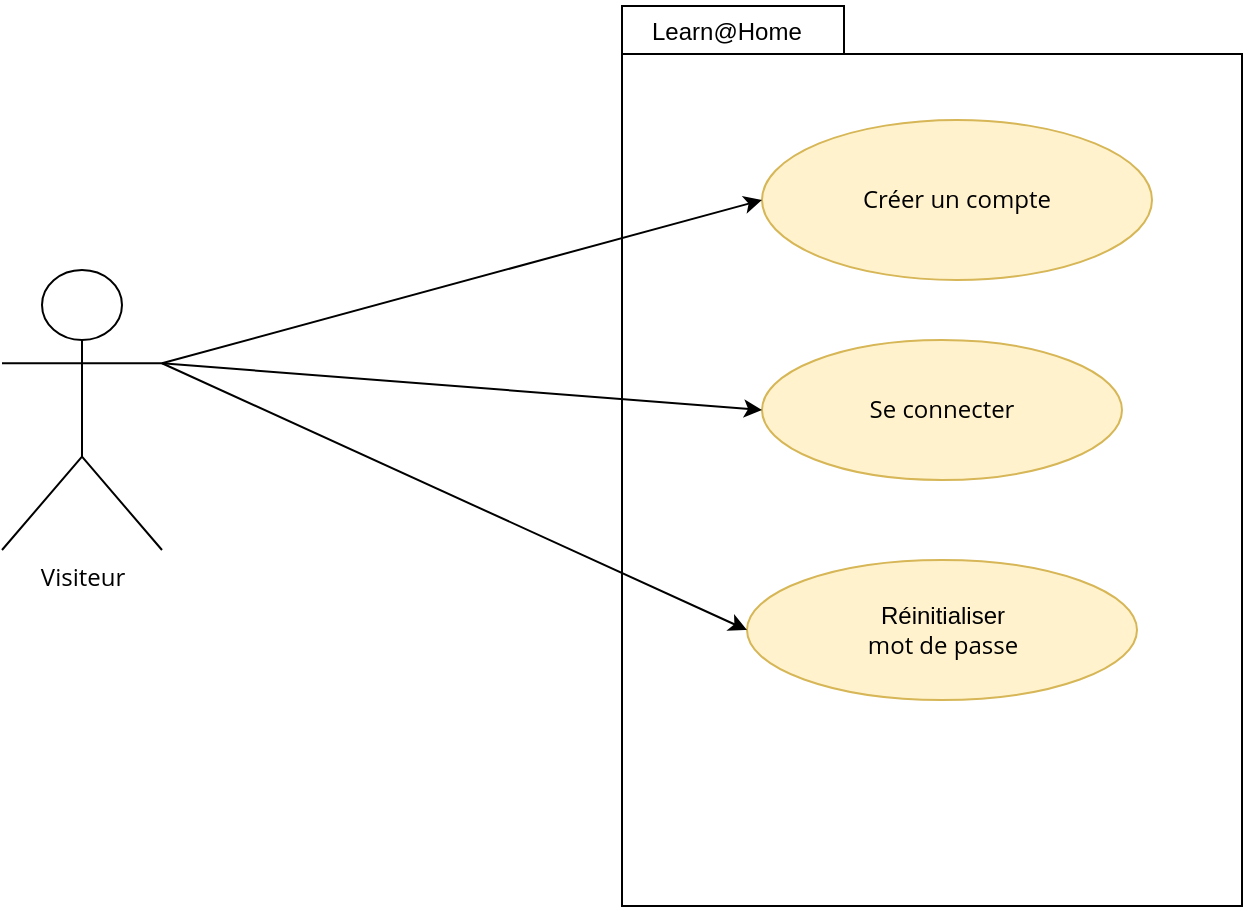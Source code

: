 <mxfile version="20.3.0" type="device" pages="5"><diagram id="KUnR1pUKcfkr-RDepORW" name="Connexion"><mxGraphModel dx="1422" dy="830" grid="1" gridSize="10" guides="1" tooltips="1" connect="1" arrows="1" fold="1" page="1" pageScale="1" pageWidth="827" pageHeight="1169" math="0" shadow="0"><root><mxCell id="0"/><mxCell id="1" parent="0"/><mxCell id="ZBbE1sinww5m6HYyCcib-1" value="" style="group" parent="1" vertex="1" connectable="0"><mxGeometry x="360" y="40" width="310" height="453" as="geometry"/></mxCell><mxCell id="THIoc8QtqhNPpxG0_Eg2-5" value="" style="shape=folder;fontStyle=1;spacingTop=10;tabWidth=111;tabHeight=24;tabPosition=left;html=1;align=left;verticalAlign=top;" parent="ZBbE1sinww5m6HYyCcib-1" vertex="1"><mxGeometry y="3" width="310" height="450" as="geometry"/></mxCell><mxCell id="THIoc8QtqhNPpxG0_Eg2-6" value="&lt;font face=&quot;Helvetica, VP Default&quot;&gt;&lt;span style=&quot;font-size: 12px;&quot;&gt;Learn@Home&lt;/span&gt;&lt;/font&gt;" style="text;html=1;strokeColor=none;fillColor=none;align=left;verticalAlign=middle;whiteSpace=wrap;rounded=0;fontFamily=Open Sans;fontSource=https%3A%2F%2Ffonts.googleapis.com%2Fcss%3Ffamily%3DOpen%2BSans;fontSize=14;" parent="ZBbE1sinww5m6HYyCcib-1" vertex="1"><mxGeometry x="13" width="97" height="30" as="geometry"/></mxCell><mxCell id="uh43iIKea6PYvybPLhX6-2" value="Créer un compte" style="ellipse;whiteSpace=wrap;html=1;fontFamily=Open Sans;verticalAlign=middle;fontSource=https%3A%2F%2Ffonts.googleapis.com%2Fcss%3Ffamily%3DOpen%2BSans;fillColor=#fff2cc;strokeColor=#d6b656;" parent="ZBbE1sinww5m6HYyCcib-1" vertex="1"><mxGeometry x="70" y="60" width="195" height="80" as="geometry"/></mxCell><mxCell id="DgZuV7wX1wumPL7YWMZb-1" value="Se connecter" style="ellipse;whiteSpace=wrap;html=1;fontFamily=Open Sans;verticalAlign=middle;fontSource=https%3A%2F%2Ffonts.googleapis.com%2Fcss%3Ffamily%3DOpen%2BSans;fillColor=#fff2cc;strokeColor=#d6b656;" parent="ZBbE1sinww5m6HYyCcib-1" vertex="1"><mxGeometry x="70" y="170" width="180" height="70" as="geometry"/></mxCell><mxCell id="Kg5xBYZgwcfwXlrPVv4x-1" value="&lt;span id=&quot;docs-internal-guid-87a97179-7fff-c479-6de7-f2c82aa91268&quot;&gt;&lt;span style=&quot;font-size: 9pt ; font-family: &amp;#34;arial&amp;#34; ; background-color: transparent ; vertical-align: baseline&quot;&gt;Réinitialiser&lt;/span&gt;&lt;/span&gt;&lt;br&gt;mot de passe" style="ellipse;whiteSpace=wrap;html=1;fontFamily=Open Sans;verticalAlign=middle;fontSource=https%3A%2F%2Ffonts.googleapis.com%2Fcss%3Ffamily%3DOpen%2BSans;fillColor=#fff2cc;strokeColor=#d6b656;" parent="ZBbE1sinww5m6HYyCcib-1" vertex="1"><mxGeometry x="62.5" y="280" width="195" height="70" as="geometry"/></mxCell><mxCell id="UVYaXJV1hf5EVzLLOGzE-1" value="" style="endArrow=classic;html=1;rounded=0;fontSize=18;entryX=0;entryY=0.5;entryDx=0;entryDy=0;exitX=1;exitY=0.333;exitDx=0;exitDy=0;exitPerimeter=0;" parent="1" source="Ws1t4xLhdbLkyDk3HxBu-1" target="uh43iIKea6PYvybPLhX6-2" edge="1"><mxGeometry width="50" height="50" relative="1" as="geometry"><mxPoint x="190" y="260" as="sourcePoint"/><mxPoint x="670" y="390" as="targetPoint"/></mxGeometry></mxCell><mxCell id="DgZuV7wX1wumPL7YWMZb-2" value="" style="endArrow=classic;html=1;rounded=0;fontSize=18;entryX=0;entryY=0.5;entryDx=0;entryDy=0;exitX=1;exitY=0.333;exitDx=0;exitDy=0;exitPerimeter=0;" parent="1" source="Ws1t4xLhdbLkyDk3HxBu-1" target="Kg5xBYZgwcfwXlrPVv4x-1" edge="1"><mxGeometry width="50" height="50" relative="1" as="geometry"><mxPoint x="190" y="260" as="sourcePoint"/><mxPoint x="424" y="220" as="targetPoint"/></mxGeometry></mxCell><mxCell id="DgZuV7wX1wumPL7YWMZb-3" value="" style="endArrow=classic;html=1;rounded=0;fontSize=18;entryX=0;entryY=0.5;entryDx=0;entryDy=0;exitX=1;exitY=0.333;exitDx=0;exitDy=0;exitPerimeter=0;" parent="1" source="Ws1t4xLhdbLkyDk3HxBu-1" target="DgZuV7wX1wumPL7YWMZb-1" edge="1"><mxGeometry width="50" height="50" relative="1" as="geometry"><mxPoint x="190" y="260" as="sourcePoint"/><mxPoint x="434" y="230" as="targetPoint"/></mxGeometry></mxCell><mxCell id="Ws1t4xLhdbLkyDk3HxBu-1" value="Visiteur" style="shape=umlActor;verticalLabelPosition=bottom;verticalAlign=top;html=1;outlineConnect=0;fontFamily=Open Sans;fontSource=https%3A%2F%2Ffonts.googleapis.com%2Fcss%3Ffamily%3DOpen%2BSans;" parent="1" vertex="1"><mxGeometry x="50" y="175" width="80" height="140" as="geometry"/></mxCell></root></mxGraphModel></diagram><diagram id="M9xIVLAOQFdfFHR1ENn9" name="Tableau de bord"><mxGraphModel dx="1422" dy="830" grid="1" gridSize="10" guides="1" tooltips="1" connect="1" arrows="1" fold="1" page="1" pageScale="1" pageWidth="827" pageHeight="1169" math="0" shadow="0"><root><mxCell id="1OBQYQIUP6oZaAc2y_LA-0"/><mxCell id="1OBQYQIUP6oZaAc2y_LA-1" parent="1OBQYQIUP6oZaAc2y_LA-0"/><mxCell id="WQVlLFC1r0coPAHuCt4i-0" value="" style="group" parent="1OBQYQIUP6oZaAc2y_LA-1" vertex="1" connectable="0"><mxGeometry x="390" y="55" width="360" height="530" as="geometry"/></mxCell><mxCell id="WQVlLFC1r0coPAHuCt4i-1" value="" style="shape=folder;fontStyle=1;spacingTop=10;tabWidth=130;tabHeight=28;tabPosition=left;html=1;align=left;verticalAlign=top;" parent="WQVlLFC1r0coPAHuCt4i-0" vertex="1"><mxGeometry y="1.76" width="360" height="526.49" as="geometry"/></mxCell><mxCell id="WQVlLFC1r0coPAHuCt4i-2" value="&lt;span style=&quot;font-family: Helvetica, &amp;quot;VP Default&amp;quot;; font-size: 12px; text-align: left;&quot;&gt;Learn@Home&lt;/span&gt;" style="text;html=1;strokeColor=none;fillColor=none;align=center;verticalAlign=middle;whiteSpace=wrap;rounded=0;fontFamily=Open Sans;fontSource=https%3A%2F%2Ffonts.googleapis.com%2Fcss%3Ffamily%3DOpen%2BSans;fontSize=14;" parent="WQVlLFC1r0coPAHuCt4i-0" vertex="1"><mxGeometry width="130" height="35.1" as="geometry"/></mxCell><mxCell id="WQVlLFC1r0coPAHuCt4i-4" value="afficher les 03 prochaines tâches à réaliser" style="ellipse;whiteSpace=wrap;html=1;fontFamily=Open Sans;verticalAlign=middle;fontSource=https%3A%2F%2Ffonts.googleapis.com%2Fcss%3Ffamily%3DOpen%2BSans;fillColor=#fff2cc;strokeColor=#d6b656;" parent="WQVlLFC1r0coPAHuCt4i-0" vertex="1"><mxGeometry x="102" y="40" width="184" height="50" as="geometry"/></mxCell><mxCell id="O8qXiJtw2eGrAZmjT_0R-7" value="afficher&amp;nbsp; les 03 prochains événements" style="ellipse;whiteSpace=wrap;html=1;fontFamily=Open Sans;verticalAlign=middle;fontSource=https%3A%2F%2Ffonts.googleapis.com%2Fcss%3Ffamily%3DOpen%2BSans;fillColor=#fff2cc;strokeColor=#d6b656;" parent="WQVlLFC1r0coPAHuCt4i-0" vertex="1"><mxGeometry x="106.5" y="100" width="189.5" height="60" as="geometry"/></mxCell><mxCell id="O8qXiJtw2eGrAZmjT_0R-8" value="afficher le nombre de messages non lus" style="ellipse;whiteSpace=wrap;html=1;fontFamily=Open Sans;verticalAlign=middle;fontSource=https%3A%2F%2Ffonts.googleapis.com%2Fcss%3Ffamily%3DOpen%2BSans;fillColor=#fff2cc;strokeColor=#d6b656;" parent="WQVlLFC1r0coPAHuCt4i-0" vertex="1"><mxGeometry x="101.25" y="170" width="200" height="60" as="geometry"/></mxCell><mxCell id="qdm46m5VBgo1Ap6Sj1l_-0" value="Editer profil" style="ellipse;whiteSpace=wrap;html=1;fontFamily=Open Sans;verticalAlign=middle;fontSource=https%3A%2F%2Ffonts.googleapis.com%2Fcss%3Ffamily%3DOpen%2BSans;fillColor=#fff2cc;strokeColor=#d6b656;" parent="WQVlLFC1r0coPAHuCt4i-0" vertex="1"><mxGeometry x="152.13" y="242.5" width="173.75" height="45" as="geometry"/></mxCell><mxCell id="DkquGs-sVR-8Rih92109-0" value="Se déconnecter" style="ellipse;whiteSpace=wrap;html=1;fontFamily=Open Sans;verticalAlign=middle;fontSource=https%3A%2F%2Ffonts.googleapis.com%2Fcss%3Ffamily%3DOpen%2BSans;fillColor=#fff2cc;strokeColor=#d6b656;" parent="WQVlLFC1r0coPAHuCt4i-0" vertex="1"><mxGeometry x="50" y="460" width="200" height="60" as="geometry"/></mxCell><mxCell id="0hZe5y9CPtbdRAquUxMX-0" value="acceder à la messagerie" style="ellipse;whiteSpace=wrap;html=1;fontFamily=Open Sans;verticalAlign=middle;fontSource=https%3A%2F%2Ffonts.googleapis.com%2Fcss%3Ffamily%3DOpen%2BSans;fillColor=#fff2cc;strokeColor=#d6b656;" parent="WQVlLFC1r0coPAHuCt4i-0" vertex="1"><mxGeometry x="171.25" y="325" width="130" height="45" as="geometry"/></mxCell><mxCell id="0hZe5y9CPtbdRAquUxMX-1" value="acceder aux tâches" style="ellipse;whiteSpace=wrap;html=1;fontFamily=Open Sans;verticalAlign=middle;fontSource=https%3A%2F%2Ffonts.googleapis.com%2Fcss%3Ffamily%3DOpen%2BSans;fillColor=#fff2cc;strokeColor=#d6b656;" parent="WQVlLFC1r0coPAHuCt4i-0" vertex="1"><mxGeometry x="182" y="395" width="114" height="40" as="geometry"/></mxCell><mxCell id="0hZe5y9CPtbdRAquUxMX-2" value="acceder au calendrier" style="ellipse;whiteSpace=wrap;html=1;fontFamily=Open Sans;verticalAlign=middle;fontSource=https%3A%2F%2Ffonts.googleapis.com%2Fcss%3Ffamily%3DOpen%2BSans;fillColor=#fff2cc;strokeColor=#d6b656;" parent="WQVlLFC1r0coPAHuCt4i-0" vertex="1"><mxGeometry x="60" y="390" width="114" height="40" as="geometry"/></mxCell><mxCell id="ixfkal_lUHKr-x1qklB_-9" style="edgeStyle=orthogonalEdgeStyle;rounded=0;orthogonalLoop=1;jettySize=auto;html=1;fontFamily=Open Sans;fontSource=https%3A%2F%2Ffonts.googleapis.com%2Fcss%3Ffamily%3DOpen%2BSans;fontSize=17;" parent="1OBQYQIUP6oZaAc2y_LA-1" edge="1"><mxGeometry relative="1" as="geometry"><mxPoint x="470" y="428" as="sourcePoint"/></mxGeometry></mxCell><mxCell id="X8_WFffuxxabjsE24lAA-3" value="" style="endArrow=classic;html=1;rounded=0;fontFamily=Open Sans;fontSource=https%3A%2F%2Ffonts.googleapis.com%2Fcss%3Ffamily%3DOpen%2BSans;fontSize=13;entryX=0;entryY=0.5;entryDx=0;entryDy=0;exitX=1;exitY=0.333;exitDx=0;exitDy=0;exitPerimeter=0;" parent="1OBQYQIUP6oZaAc2y_LA-1" source="aJts9tFrdVPaTl2Ej7bS-0" target="WQVlLFC1r0coPAHuCt4i-4" edge="1"><mxGeometry width="50" height="50" relative="1" as="geometry"><mxPoint x="270" y="260" as="sourcePoint"/><mxPoint x="320" y="370" as="targetPoint"/></mxGeometry></mxCell><mxCell id="mzEIMfMMCoD7IkeZDwDo-1" value="" style="endArrow=classic;html=1;rounded=0;fontFamily=Open Sans;fontSource=https%3A%2F%2Ffonts.googleapis.com%2Fcss%3Ffamily%3DOpen%2BSans;fontSize=13;exitX=1;exitY=0.333;exitDx=0;exitDy=0;exitPerimeter=0;entryX=0.005;entryY=0.617;entryDx=0;entryDy=0;entryPerimeter=0;" parent="1OBQYQIUP6oZaAc2y_LA-1" source="aJts9tFrdVPaTl2Ej7bS-0" target="O8qXiJtw2eGrAZmjT_0R-7" edge="1"><mxGeometry width="50" height="50" relative="1" as="geometry"><mxPoint x="270" y="260" as="sourcePoint"/><mxPoint x="370" y="220" as="targetPoint"/></mxGeometry></mxCell><mxCell id="mzEIMfMMCoD7IkeZDwDo-2" value="" style="endArrow=classic;html=1;rounded=0;fontFamily=Open Sans;fontSource=https%3A%2F%2Ffonts.googleapis.com%2Fcss%3Ffamily%3DOpen%2BSans;fontSize=13;entryX=0;entryY=0.5;entryDx=0;entryDy=0;exitX=1;exitY=0.333;exitDx=0;exitDy=0;exitPerimeter=0;" parent="1OBQYQIUP6oZaAc2y_LA-1" source="aJts9tFrdVPaTl2Ej7bS-0" target="O8qXiJtw2eGrAZmjT_0R-8" edge="1"><mxGeometry width="50" height="50" relative="1" as="geometry"><mxPoint x="270" y="260" as="sourcePoint"/><mxPoint x="370.168" y="327.41" as="targetPoint"/></mxGeometry></mxCell><mxCell id="DkquGs-sVR-8Rih92109-1" value="" style="endArrow=classic;html=1;rounded=0;fontFamily=Open Sans;fontSource=https%3A%2F%2Ffonts.googleapis.com%2Fcss%3Ffamily%3DOpen%2BSans;fontSize=13;entryX=0;entryY=0.5;entryDx=0;entryDy=0;exitX=1;exitY=0.333;exitDx=0;exitDy=0;exitPerimeter=0;" parent="1OBQYQIUP6oZaAc2y_LA-1" source="aJts9tFrdVPaTl2Ej7bS-0" target="DkquGs-sVR-8Rih92109-0" edge="1"><mxGeometry width="50" height="50" relative="1" as="geometry"><mxPoint x="280" y="270" as="sourcePoint"/><mxPoint x="414" y="420" as="targetPoint"/></mxGeometry></mxCell><mxCell id="qdm46m5VBgo1Ap6Sj1l_-1" value="" style="endArrow=classic;html=1;rounded=0;fontFamily=Open Sans;fontSource=https%3A%2F%2Ffonts.googleapis.com%2Fcss%3Ffamily%3DOpen%2BSans;fontSize=13;entryX=0.015;entryY=0.65;entryDx=0;entryDy=0;entryPerimeter=0;exitX=1;exitY=0.333;exitDx=0;exitDy=0;exitPerimeter=0;" parent="1OBQYQIUP6oZaAc2y_LA-1" source="aJts9tFrdVPaTl2Ej7bS-0" target="qdm46m5VBgo1Ap6Sj1l_-0" edge="1"><mxGeometry width="50" height="50" relative="1" as="geometry"><mxPoint x="270" y="260" as="sourcePoint"/><mxPoint x="411.684" y="388.092" as="targetPoint"/></mxGeometry></mxCell><mxCell id="aJts9tFrdVPaTl2Ej7bS-0" value="Utilisateur" style="shape=umlActor;verticalLabelPosition=bottom;verticalAlign=top;html=1;outlineConnect=0;fontFamily=Open Sans;fontSource=https%3A%2F%2Ffonts.googleapis.com%2Fcss%3Ffamily%3DOpen%2BSans;" parent="1OBQYQIUP6oZaAc2y_LA-1" vertex="1"><mxGeometry x="170" y="230" width="60" height="130" as="geometry"/></mxCell><mxCell id="aJts9tFrdVPaTl2Ej7bS-1" value="Tuteur" style="shape=umlActor;verticalLabelPosition=bottom;verticalAlign=top;html=1;outlineConnect=0;fontFamily=Open Sans;fontSource=https%3A%2F%2Ffonts.googleapis.com%2Fcss%3Ffamily%3DOpen%2BSans;" parent="1OBQYQIUP6oZaAc2y_LA-1" vertex="1"><mxGeometry x="20" y="80" width="70" height="140" as="geometry"/></mxCell><mxCell id="aJts9tFrdVPaTl2Ej7bS-2" value="Eléve" style="shape=umlActor;verticalLabelPosition=bottom;verticalAlign=top;html=1;outlineConnect=0;fontFamily=Open Sans;fontSource=https%3A%2F%2Ffonts.googleapis.com%2Fcss%3Ffamily%3DOpen%2BSans;" parent="1OBQYQIUP6oZaAc2y_LA-1" vertex="1"><mxGeometry x="10" y="400" width="80" height="140" as="geometry"/></mxCell><mxCell id="aJts9tFrdVPaTl2Ej7bS-3" value="Extends" style="endArrow=block;endSize=16;endFill=0;html=1;rounded=0;exitX=1;exitY=0.333;exitDx=0;exitDy=0;exitPerimeter=0;entryX=0;entryY=0.333;entryDx=0;entryDy=0;entryPerimeter=0;" parent="1OBQYQIUP6oZaAc2y_LA-1" source="aJts9tFrdVPaTl2Ej7bS-1" target="aJts9tFrdVPaTl2Ej7bS-0" edge="1"><mxGeometry x="0.163" y="-1" width="160" relative="1" as="geometry"><mxPoint x="330" y="250" as="sourcePoint"/><mxPoint x="200" y="270" as="targetPoint"/><mxPoint as="offset"/></mxGeometry></mxCell><mxCell id="aJts9tFrdVPaTl2Ej7bS-4" value="Extends" style="endArrow=block;endSize=16;endFill=0;html=1;rounded=0;exitX=1;exitY=0.333;exitDx=0;exitDy=0;exitPerimeter=0;entryX=0;entryY=0.333;entryDx=0;entryDy=0;entryPerimeter=0;" parent="1OBQYQIUP6oZaAc2y_LA-1" source="aJts9tFrdVPaTl2Ej7bS-2" target="aJts9tFrdVPaTl2Ej7bS-0" edge="1"><mxGeometry width="160" relative="1" as="geometry"><mxPoint x="80" y="380" as="sourcePoint"/><mxPoint x="210" y="260" as="targetPoint"/></mxGeometry></mxCell><mxCell id="0hZe5y9CPtbdRAquUxMX-3" value="" style="endArrow=classic;html=1;rounded=0;fontFamily=Open Sans;fontSource=https%3A%2F%2Ffonts.googleapis.com%2Fcss%3Ffamily%3DOpen%2BSans;fontSize=13;exitX=1;exitY=0.333;exitDx=0;exitDy=0;exitPerimeter=0;" parent="1OBQYQIUP6oZaAc2y_LA-1" source="aJts9tFrdVPaTl2Ej7bS-0" target="0hZe5y9CPtbdRAquUxMX-0" edge="1"><mxGeometry width="50" height="50" relative="1" as="geometry"><mxPoint x="280" y="273.333" as="sourcePoint"/><mxPoint x="539.5" y="324" as="targetPoint"/></mxGeometry></mxCell><mxCell id="0hZe5y9CPtbdRAquUxMX-4" value="" style="endArrow=classic;html=1;rounded=0;fontFamily=Open Sans;fontSource=https%3A%2F%2Ffonts.googleapis.com%2Fcss%3Ffamily%3DOpen%2BSans;fontSize=13;exitX=1;exitY=0.333;exitDx=0;exitDy=0;exitPerimeter=0;" parent="1OBQYQIUP6oZaAc2y_LA-1" source="aJts9tFrdVPaTl2Ej7bS-0" target="0hZe5y9CPtbdRAquUxMX-1" edge="1"><mxGeometry width="50" height="50" relative="1" as="geometry"><mxPoint x="280" y="273.333" as="sourcePoint"/><mxPoint x="659.862" y="355.585" as="targetPoint"/></mxGeometry></mxCell><mxCell id="0hZe5y9CPtbdRAquUxMX-5" value="" style="endArrow=classic;html=1;rounded=0;fontFamily=Open Sans;fontSource=https%3A%2F%2Ffonts.googleapis.com%2Fcss%3Ffamily%3DOpen%2BSans;fontSize=13;exitX=1;exitY=0.333;exitDx=0;exitDy=0;exitPerimeter=0;" parent="1OBQYQIUP6oZaAc2y_LA-1" source="aJts9tFrdVPaTl2Ej7bS-0" target="0hZe5y9CPtbdRAquUxMX-2" edge="1"><mxGeometry width="50" height="50" relative="1" as="geometry"><mxPoint x="290" y="283.333" as="sourcePoint"/><mxPoint x="655.723" y="406.207" as="targetPoint"/></mxGeometry></mxCell></root></mxGraphModel></diagram><diagram id="abMPPKh5dlIdJmRYoxNy" name="Messagerie"><mxGraphModel dx="1422" dy="830" grid="1" gridSize="10" guides="1" tooltips="1" connect="1" arrows="1" fold="1" page="1" pageScale="1" pageWidth="827" pageHeight="1169" math="0" shadow="0"><root><mxCell id="RaduN4FEJv7Jgq1yJ2gZ-0"/><mxCell id="RaduN4FEJv7Jgq1yJ2gZ-1" parent="RaduN4FEJv7Jgq1yJ2gZ-0"/><mxCell id="y9w4QqAYuyESuMywKpjv-0" value="" style="group" parent="RaduN4FEJv7Jgq1yJ2gZ-1" vertex="1" connectable="0"><mxGeometry x="330" y="110" width="430" height="530" as="geometry"/></mxCell><mxCell id="y9w4QqAYuyESuMywKpjv-1" value="" style="shape=folder;fontStyle=1;spacingTop=10;tabWidth=111;tabHeight=24;tabPosition=left;html=1;align=left;verticalAlign=top;" parent="y9w4QqAYuyESuMywKpjv-0" vertex="1"><mxGeometry y="3.51" width="430" height="526.49" as="geometry"/></mxCell><mxCell id="y9w4QqAYuyESuMywKpjv-2" value="learn@home" style="text;html=1;strokeColor=none;fillColor=none;align=center;verticalAlign=middle;whiteSpace=wrap;rounded=0;fontFamily=Open Sans;fontSource=https%3A%2F%2Ffonts.googleapis.com%2Fcss%3Ffamily%3DOpen%2BSans;fontSize=14;" parent="y9w4QqAYuyESuMywKpjv-0" vertex="1"><mxGeometry width="110" height="35.1" as="geometry"/></mxCell><mxCell id="rUhejU6MZNTzj8en0kv2-10" value="Gerer les contacts" style="ellipse;whiteSpace=wrap;html=1;fontFamily=Open Sans;verticalAlign=middle;fontSource=https%3A%2F%2Ffonts.googleapis.com%2Fcss%3Ffamily%3DOpen%2BSans;fillColor=#fff2cc;strokeColor=#d6b656;" parent="y9w4QqAYuyESuMywKpjv-0" vertex="1"><mxGeometry x="43.25" y="310" width="133.5" height="67.5" as="geometry"/></mxCell><mxCell id="rUhejU6MZNTzj8en0kv2-12" value="Ajouter un contact" style="ellipse;whiteSpace=wrap;html=1;fontFamily=Open Sans;verticalAlign=middle;fontSource=https%3A%2F%2Ffonts.googleapis.com%2Fcss%3Ffamily%3DOpen%2BSans;fillColor=#fff2cc;strokeColor=#d6b656;" parent="y9w4QqAYuyESuMywKpjv-0" vertex="1"><mxGeometry x="280" y="440" width="128.5" height="40" as="geometry"/></mxCell><mxCell id="vP3g1e_jsOb5a7pWJ1PA-1" value="Discuter avec un contact" style="ellipse;whiteSpace=wrap;html=1;fontFamily=Open Sans;verticalAlign=middle;fontSource=https%3A%2F%2Ffonts.googleapis.com%2Fcss%3Ffamily%3DOpen%2BSans;fillColor=#fff2cc;strokeColor=#d6b656;" parent="y9w4QqAYuyESuMywKpjv-0" vertex="1"><mxGeometry x="20" y="160" width="140" height="60" as="geometry"/></mxCell><mxCell id="dZsCkp-0b_cOngw6SixP-0" value="Afficher les derniers messages&amp;nbsp;" style="ellipse;whiteSpace=wrap;html=1;fontFamily=Open Sans;verticalAlign=middle;fontSource=https%3A%2F%2Ffonts.googleapis.com%2Fcss%3Ffamily%3DOpen%2BSans;fillColor=#fff2cc;strokeColor=#d6b656;" parent="y9w4QqAYuyESuMywKpjv-0" vertex="1"><mxGeometry x="30" y="40" width="190" height="60" as="geometry"/></mxCell><mxCell id="tpQgh-Ehq1j_Q_byHaCt-0" value="Supprimer un contact" style="ellipse;whiteSpace=wrap;html=1;fontFamily=Open Sans;verticalAlign=middle;fontSource=https%3A%2F%2Ffonts.googleapis.com%2Fcss%3Ffamily%3DOpen%2BSans;fillColor=#fff2cc;strokeColor=#d6b656;" parent="y9w4QqAYuyESuMywKpjv-0" vertex="1"><mxGeometry x="120" y="470" width="128.5" height="45" as="geometry"/></mxCell><mxCell id="tpQgh-Ehq1j_Q_byHaCt-1" value="Extends" style="endArrow=block;endSize=16;endFill=0;html=1;rounded=0;entryX=0.5;entryY=1;entryDx=0;entryDy=0;" parent="y9w4QqAYuyESuMywKpjv-0" source="tpQgh-Ehq1j_Q_byHaCt-0" target="rUhejU6MZNTzj8en0kv2-10" edge="1"><mxGeometry width="160" relative="1" as="geometry"><mxPoint x="40" y="350" as="sourcePoint"/><mxPoint x="200" y="350" as="targetPoint"/></mxGeometry></mxCell><mxCell id="tpQgh-Ehq1j_Q_byHaCt-2" value="Extends" style="endArrow=block;endSize=16;endFill=0;html=1;rounded=0;exitX=0;exitY=0.5;exitDx=0;exitDy=0;entryX=1;entryY=1;entryDx=0;entryDy=0;" parent="y9w4QqAYuyESuMywKpjv-0" source="rUhejU6MZNTzj8en0kv2-12" target="rUhejU6MZNTzj8en0kv2-10" edge="1"><mxGeometry width="160" relative="1" as="geometry"><mxPoint x="299.223" y="397.013" as="sourcePoint"/><mxPoint x="150" y="400" as="targetPoint"/><Array as="points"/></mxGeometry></mxCell><mxCell id="tpQgh-Ehq1j_Q_byHaCt-3" value="rechercher&amp;nbsp; un contact" style="ellipse;whiteSpace=wrap;html=1;fontFamily=Open Sans;verticalAlign=middle;fontSource=https%3A%2F%2Ffonts.googleapis.com%2Fcss%3Ffamily%3DOpen%2BSans;fillColor=#fff2cc;strokeColor=#d6b656;" parent="y9w4QqAYuyESuMywKpjv-0" vertex="1"><mxGeometry x="288.5" y="350" width="130" height="50" as="geometry"/></mxCell><mxCell id="tpQgh-Ehq1j_Q_byHaCt-4" value="Extends" style="endArrow=block;endSize=16;endFill=0;html=1;rounded=0;" parent="y9w4QqAYuyESuMywKpjv-0" source="tpQgh-Ehq1j_Q_byHaCt-3" target="rUhejU6MZNTzj8en0kv2-10" edge="1"><mxGeometry width="160" relative="1" as="geometry"><mxPoint x="40" y="340" as="sourcePoint"/><mxPoint x="200" y="340" as="targetPoint"/></mxGeometry></mxCell><mxCell id="tpQgh-Ehq1j_Q_byHaCt-5" value="Consulter le profil dun contact" style="ellipse;whiteSpace=wrap;html=1;fontFamily=Open Sans;verticalAlign=middle;fontSource=https%3A%2F%2Ffonts.googleapis.com%2Fcss%3Ffamily%3DOpen%2BSans;fillColor=#fff2cc;strokeColor=#d6b656;" parent="y9w4QqAYuyESuMywKpjv-0" vertex="1"><mxGeometry x="280" y="220" width="148.5" height="60" as="geometry"/></mxCell><mxCell id="tpQgh-Ehq1j_Q_byHaCt-7" value="ajouter une message" style="ellipse;whiteSpace=wrap;html=1;fontFamily=Open Sans;verticalAlign=middle;fontSource=https%3A%2F%2Ffonts.googleapis.com%2Fcss%3Ffamily%3DOpen%2BSans;fillColor=#fff2cc;strokeColor=#d6b656;" parent="y9w4QqAYuyESuMywKpjv-0" vertex="1"><mxGeometry x="270" y="40" width="148.5" height="60" as="geometry"/></mxCell><mxCell id="tpQgh-Ehq1j_Q_byHaCt-8" value="Supprimer un message" style="ellipse;whiteSpace=wrap;html=1;fontFamily=Open Sans;verticalAlign=middle;fontSource=https%3A%2F%2Ffonts.googleapis.com%2Fcss%3Ffamily%3DOpen%2BSans;fillColor=#fff2cc;strokeColor=#d6b656;" parent="y9w4QqAYuyESuMywKpjv-0" vertex="1"><mxGeometry x="280" y="120" width="148.5" height="50" as="geometry"/></mxCell><mxCell id="tpQgh-Ehq1j_Q_byHaCt-9" value="Extends" style="endArrow=block;endSize=16;endFill=0;html=1;rounded=0;exitX=0;exitY=1;exitDx=0;exitDy=0;" parent="y9w4QqAYuyESuMywKpjv-0" source="tpQgh-Ehq1j_Q_byHaCt-7" target="vP3g1e_jsOb5a7pWJ1PA-1" edge="1"><mxGeometry width="160" relative="1" as="geometry"><mxPoint x="303.413" y="321.865" as="sourcePoint"/><mxPoint x="167.462" y="380.019" as="targetPoint"/></mxGeometry></mxCell><mxCell id="tpQgh-Ehq1j_Q_byHaCt-10" value="Extends" style="endArrow=block;endSize=16;endFill=0;html=1;rounded=0;exitX=0;exitY=1;exitDx=0;exitDy=0;entryX=1;entryY=0.5;entryDx=0;entryDy=0;" parent="y9w4QqAYuyESuMywKpjv-0" source="tpQgh-Ehq1j_Q_byHaCt-8" target="vP3g1e_jsOb5a7pWJ1PA-1" edge="1"><mxGeometry width="160" relative="1" as="geometry"><mxPoint x="301.836" y="101.249" as="sourcePoint"/><mxPoint x="194.035" y="146.34" as="targetPoint"/></mxGeometry></mxCell><mxCell id="tpQgh-Ehq1j_Q_byHaCt-11" value="Extends" style="endArrow=block;endSize=16;endFill=0;html=1;rounded=0;entryX=1;entryY=1;entryDx=0;entryDy=0;" parent="y9w4QqAYuyESuMywKpjv-0" source="tpQgh-Ehq1j_Q_byHaCt-5" target="vP3g1e_jsOb5a7pWJ1PA-1" edge="1"><mxGeometry width="160" relative="1" as="geometry"><mxPoint x="311.836" y="162.707" as="sourcePoint"/><mxPoint x="230" y="170" as="targetPoint"/></mxGeometry></mxCell><mxCell id="Zfv8SsIStOB4ZA1KAw7b-3" value="" style="endArrow=classic;html=1;rounded=0;fontFamily=Open Sans;fontSource=https%3A%2F%2Ffonts.googleapis.com%2Fcss%3Ffamily%3DOpen%2BSans;fontSize=14;entryX=0;entryY=0.5;entryDx=0;entryDy=0;exitX=1;exitY=0.333;exitDx=0;exitDy=0;exitPerimeter=0;" parent="RaduN4FEJv7Jgq1yJ2gZ-1" source="hht_SENAV3oth1Z-5pVx-0" target="rUhejU6MZNTzj8en0kv2-10" edge="1"><mxGeometry width="50" height="50" relative="1" as="geometry"><mxPoint x="180" y="306.667" as="sourcePoint"/><mxPoint x="320" y="370" as="targetPoint"/></mxGeometry></mxCell><mxCell id="dZsCkp-0b_cOngw6SixP-2" value="" style="endArrow=classic;html=1;rounded=0;fontFamily=Open Sans;fontSource=https%3A%2F%2Ffonts.googleapis.com%2Fcss%3Ffamily%3DOpen%2BSans;fontSize=14;entryX=0;entryY=0.5;entryDx=0;entryDy=0;exitX=1;exitY=0.333;exitDx=0;exitDy=0;exitPerimeter=0;" parent="RaduN4FEJv7Jgq1yJ2gZ-1" source="hht_SENAV3oth1Z-5pVx-0" target="dZsCkp-0b_cOngw6SixP-0" edge="1"><mxGeometry width="50" height="50" relative="1" as="geometry"><mxPoint x="260" y="300" as="sourcePoint"/><mxPoint x="600" y="425" as="targetPoint"/></mxGeometry></mxCell><mxCell id="dZsCkp-0b_cOngw6SixP-3" value="" style="endArrow=classic;html=1;rounded=0;fontFamily=Open Sans;fontSource=https%3A%2F%2Ffonts.googleapis.com%2Fcss%3Ffamily%3DOpen%2BSans;fontSize=14;entryX=0;entryY=0.5;entryDx=0;entryDy=0;exitX=1;exitY=0.333;exitDx=0;exitDy=0;exitPerimeter=0;" parent="RaduN4FEJv7Jgq1yJ2gZ-1" source="hht_SENAV3oth1Z-5pVx-0" target="vP3g1e_jsOb5a7pWJ1PA-1" edge="1"><mxGeometry width="50" height="50" relative="1" as="geometry"><mxPoint x="260" y="300" as="sourcePoint"/><mxPoint x="610" y="435" as="targetPoint"/></mxGeometry></mxCell><mxCell id="hht_SENAV3oth1Z-5pVx-0" value="Utilisateur" style="shape=umlActor;verticalLabelPosition=bottom;verticalAlign=top;html=1;outlineConnect=0;fontFamily=Open Sans;fontSource=https%3A%2F%2Ffonts.googleapis.com%2Fcss%3Ffamily%3DOpen%2BSans;" parent="RaduN4FEJv7Jgq1yJ2gZ-1" vertex="1"><mxGeometry x="180" y="250" width="60" height="130" as="geometry"/></mxCell><mxCell id="hht_SENAV3oth1Z-5pVx-1" value="Tuteur" style="shape=umlActor;verticalLabelPosition=bottom;verticalAlign=top;html=1;outlineConnect=0;fontFamily=Open Sans;fontSource=https%3A%2F%2Ffonts.googleapis.com%2Fcss%3Ffamily%3DOpen%2BSans;" parent="RaduN4FEJv7Jgq1yJ2gZ-1" vertex="1"><mxGeometry x="20" y="90" width="70" height="140" as="geometry"/></mxCell><mxCell id="hht_SENAV3oth1Z-5pVx-2" value="Eléve" style="shape=umlActor;verticalLabelPosition=bottom;verticalAlign=top;html=1;outlineConnect=0;fontFamily=Open Sans;fontSource=https%3A%2F%2Ffonts.googleapis.com%2Fcss%3Ffamily%3DOpen%2BSans;" parent="RaduN4FEJv7Jgq1yJ2gZ-1" vertex="1"><mxGeometry x="10" y="410" width="80" height="140" as="geometry"/></mxCell><mxCell id="hht_SENAV3oth1Z-5pVx-3" value="Extends" style="endArrow=block;endSize=16;endFill=0;html=1;rounded=0;exitX=1;exitY=0.333;exitDx=0;exitDy=0;exitPerimeter=0;entryX=0;entryY=0.333;entryDx=0;entryDy=0;entryPerimeter=0;" parent="RaduN4FEJv7Jgq1yJ2gZ-1" source="hht_SENAV3oth1Z-5pVx-1" target="hht_SENAV3oth1Z-5pVx-0" edge="1"><mxGeometry x="0.163" y="-1" width="160" relative="1" as="geometry"><mxPoint x="330" y="260" as="sourcePoint"/><mxPoint x="200" y="280" as="targetPoint"/><mxPoint as="offset"/></mxGeometry></mxCell><mxCell id="hht_SENAV3oth1Z-5pVx-4" value="Extends" style="endArrow=block;endSize=16;endFill=0;html=1;rounded=0;exitX=1;exitY=0.333;exitDx=0;exitDy=0;exitPerimeter=0;entryX=0;entryY=0.333;entryDx=0;entryDy=0;entryPerimeter=0;" parent="RaduN4FEJv7Jgq1yJ2gZ-1" source="hht_SENAV3oth1Z-5pVx-2" target="hht_SENAV3oth1Z-5pVx-0" edge="1"><mxGeometry width="160" relative="1" as="geometry"><mxPoint x="80" y="390" as="sourcePoint"/><mxPoint x="210" y="270" as="targetPoint"/></mxGeometry></mxCell></root></mxGraphModel></diagram><diagram id="5MfhZOpvltxTM3ARevW0" name="Agenda"><mxGraphModel dx="1422" dy="830" grid="1" gridSize="10" guides="1" tooltips="1" connect="1" arrows="1" fold="1" page="1" pageScale="1" pageWidth="827" pageHeight="1169" math="0" shadow="0"><root><mxCell id="4CYTl0fOpBRvBrNWKuWK-0"/><mxCell id="4CYTl0fOpBRvBrNWKuWK-1" parent="4CYTl0fOpBRvBrNWKuWK-0"/><mxCell id="w8hVaXaBUIeTjlnxayXR-0" value="" style="shape=folder;fontStyle=1;spacingTop=10;tabWidth=111;tabHeight=24;tabPosition=left;html=1;align=left;verticalAlign=top;" parent="4CYTl0fOpBRvBrNWKuWK-1" vertex="1"><mxGeometry x="280" y="10" width="430" height="526.49" as="geometry"/></mxCell><mxCell id="OjBl-M0junSSJN_UIuKY-3" value="Afficher les&amp;nbsp; évènements" style="ellipse;whiteSpace=wrap;html=1;fontFamily=Open Sans;verticalAlign=middle;fontSource=https%3A%2F%2Ffonts.googleapis.com%2Fcss%3Ffamily%3DOpen%2BSans;fillColor=#fff2cc;strokeColor=#d6b656;" parent="4CYTl0fOpBRvBrNWKuWK-1" vertex="1"><mxGeometry x="400" y="50" width="180" height="60" as="geometry"/></mxCell><mxCell id="2T_wNO2SLocS2Q4SeIGR-0" value="learn@home" style="text;html=1;strokeColor=none;fillColor=none;align=center;verticalAlign=middle;whiteSpace=wrap;rounded=0;fontFamily=Open Sans;fontSource=https%3A%2F%2Ffonts.googleapis.com%2Fcss%3Ffamily%3DOpen%2BSans;fontSize=14;" parent="4CYTl0fOpBRvBrNWKuWK-1" vertex="1"><mxGeometry x="277" y="5" width="110" height="35.1" as="geometry"/></mxCell><mxCell id="8dJH3kg9K68VoYyE0cVf-0" value="Gérer les événement" style="ellipse;whiteSpace=wrap;html=1;fontFamily=Open Sans;verticalAlign=middle;fontSource=https%3A%2F%2Ffonts.googleapis.com%2Fcss%3Ffamily%3DOpen%2BSans;fillColor=#fff2cc;strokeColor=#d6b656;" parent="4CYTl0fOpBRvBrNWKuWK-1" vertex="1"><mxGeometry x="320" y="230" width="150" height="60" as="geometry"/></mxCell><mxCell id="8dJH3kg9K68VoYyE0cVf-3" value="" style="endArrow=classic;html=1;rounded=0;fontFamily=Open Sans;fontSource=https%3A%2F%2Ffonts.googleapis.com%2Fcss%3Ffamily%3DOpen%2BSans;fontSize=14;entryX=0;entryY=0.5;entryDx=0;entryDy=0;exitX=0.5;exitY=0.5;exitDx=0;exitDy=0;exitPerimeter=0;" parent="4CYTl0fOpBRvBrNWKuWK-1" source="vFPE9vlIwDSdwORVwI1X-0" target="8dJH3kg9K68VoYyE0cVf-0" edge="1"><mxGeometry width="50" height="50" relative="1" as="geometry"><mxPoint x="230" y="306.667" as="sourcePoint"/><mxPoint x="465" y="226" as="targetPoint"/></mxGeometry></mxCell><mxCell id="s2ZfQYviye8FsKgOlJhL-1" value="créer un évènement" style="ellipse;whiteSpace=wrap;html=1;fontFamily=Open Sans;verticalAlign=middle;fontSource=https%3A%2F%2Ffonts.googleapis.com%2Fcss%3Ffamily%3DOpen%2BSans;fillColor=#fff2cc;strokeColor=#d6b656;" parent="4CYTl0fOpBRvBrNWKuWK-1" vertex="1"><mxGeometry x="530" y="140" width="180" height="60" as="geometry"/></mxCell><mxCell id="s2ZfQYviye8FsKgOlJhL-2" value="supprimer un évènement&amp;nbsp;&amp;nbsp;" style="ellipse;whiteSpace=wrap;html=1;fontFamily=Open Sans;verticalAlign=middle;fontSource=https%3A%2F%2Ffonts.googleapis.com%2Fcss%3Ffamily%3DOpen%2BSans;fillColor=#fff2cc;strokeColor=#d6b656;" parent="4CYTl0fOpBRvBrNWKuWK-1" vertex="1"><mxGeometry x="530" y="310" width="180" height="60" as="geometry"/></mxCell><mxCell id="s2ZfQYviye8FsKgOlJhL-3" value="Affecter un événement" style="ellipse;whiteSpace=wrap;html=1;fontFamily=Open Sans;verticalAlign=middle;fontSource=https%3A%2F%2Ffonts.googleapis.com%2Fcss%3Ffamily%3DOpen%2BSans;fillColor=#fff2cc;strokeColor=#d6b656;" parent="4CYTl0fOpBRvBrNWKuWK-1" vertex="1"><mxGeometry x="430" y="420" width="180" height="60" as="geometry"/></mxCell><mxCell id="s2ZfQYviye8FsKgOlJhL-4" value="Extends" style="endArrow=block;endSize=16;endFill=0;html=1;rounded=0;exitX=0;exitY=1;exitDx=0;exitDy=0;" parent="4CYTl0fOpBRvBrNWKuWK-1" source="s2ZfQYviye8FsKgOlJhL-1" target="8dJH3kg9K68VoYyE0cVf-0" edge="1"><mxGeometry x="-0.097" y="8" width="160" relative="1" as="geometry"><mxPoint x="477.033" y="248.787" as="sourcePoint"/><mxPoint x="582.66" y="138.582" as="targetPoint"/><mxPoint as="offset"/></mxGeometry></mxCell><mxCell id="s2ZfQYviye8FsKgOlJhL-5" value="Extends" style="endArrow=block;endSize=16;endFill=0;html=1;rounded=0;entryX=1;entryY=0.5;entryDx=0;entryDy=0;" parent="4CYTl0fOpBRvBrNWKuWK-1" source="s2ZfQYviye8FsKgOlJhL-2" target="8dJH3kg9K68VoYyE0cVf-0" edge="1"><mxGeometry x="-0.097" y="8" width="160" relative="1" as="geometry"><mxPoint x="566.36" y="201.213" as="sourcePoint"/><mxPoint x="456.572" y="248.218" as="targetPoint"/><mxPoint as="offset"/></mxGeometry></mxCell><mxCell id="s2ZfQYviye8FsKgOlJhL-12" value="" style="endArrow=classic;html=1;rounded=0;fontFamily=Open Sans;fontSource=https%3A%2F%2Ffonts.googleapis.com%2Fcss%3Ffamily%3DOpen%2BSans;fontSize=14;entryX=0;entryY=0.5;entryDx=0;entryDy=0;exitX=1;exitY=1;exitDx=0;exitDy=0;exitPerimeter=0;" parent="4CYTl0fOpBRvBrNWKuWK-1" source="vFPE9vlIwDSdwORVwI1X-2" target="s2ZfQYviye8FsKgOlJhL-3" edge="1"><mxGeometry width="50" height="50" relative="1" as="geometry"><mxPoint x="210" y="480" as="sourcePoint"/><mxPoint x="180" y="460" as="targetPoint"/></mxGeometry></mxCell><mxCell id="yZ1MbWV6FCs2Sz5YPuzk-0" value="Extends" style="endArrow=block;endSize=16;endFill=0;html=1;rounded=0;exitX=0.394;exitY=1.017;exitDx=0;exitDy=0;exitPerimeter=0;entryX=0.5;entryY=0;entryDx=0;entryDy=0;" parent="4CYTl0fOpBRvBrNWKuWK-1" source="OjBl-M0junSSJN_UIuKY-3" target="8dJH3kg9K68VoYyE0cVf-0" edge="1"><mxGeometry x="-0.097" y="8" width="160" relative="1" as="geometry"><mxPoint x="566.36" y="201.213" as="sourcePoint"/><mxPoint x="456.572" y="248.218" as="targetPoint"/><mxPoint as="offset"/></mxGeometry></mxCell><mxCell id="sIonSC0Y6wYErtjxhQN9-0" value="Includes" style="endArrow=block;endSize=16;endFill=0;html=1;rounded=0;exitX=0.6;exitY=1;exitDx=0;exitDy=0;exitPerimeter=0;" parent="4CYTl0fOpBRvBrNWKuWK-1" source="8dJH3kg9K68VoYyE0cVf-0" target="s2ZfQYviye8FsKgOlJhL-3" edge="1"><mxGeometry width="160" relative="1" as="geometry"><mxPoint x="320" y="430" as="sourcePoint"/><mxPoint x="480" y="430" as="targetPoint"/></mxGeometry></mxCell><mxCell id="vFPE9vlIwDSdwORVwI1X-0" value="Utilisateur" style="shape=umlActor;verticalLabelPosition=bottom;verticalAlign=top;html=1;outlineConnect=0;fontFamily=Open Sans;fontSource=https%3A%2F%2Ffonts.googleapis.com%2Fcss%3Ffamily%3DOpen%2BSans;" parent="4CYTl0fOpBRvBrNWKuWK-1" vertex="1"><mxGeometry x="180" y="250" width="60" height="130" as="geometry"/></mxCell><mxCell id="vFPE9vlIwDSdwORVwI1X-1" value="Tuteur" style="shape=umlActor;verticalLabelPosition=bottom;verticalAlign=top;html=1;outlineConnect=0;fontFamily=Open Sans;fontSource=https%3A%2F%2Ffonts.googleapis.com%2Fcss%3Ffamily%3DOpen%2BSans;" parent="4CYTl0fOpBRvBrNWKuWK-1" vertex="1"><mxGeometry x="20" y="90" width="70" height="140" as="geometry"/></mxCell><mxCell id="vFPE9vlIwDSdwORVwI1X-2" value="Eléve" style="shape=umlActor;verticalLabelPosition=bottom;verticalAlign=top;html=1;outlineConnect=0;fontFamily=Open Sans;fontSource=https%3A%2F%2Ffonts.googleapis.com%2Fcss%3Ffamily%3DOpen%2BSans;" parent="4CYTl0fOpBRvBrNWKuWK-1" vertex="1"><mxGeometry x="10" y="410" width="80" height="140" as="geometry"/></mxCell><mxCell id="vFPE9vlIwDSdwORVwI1X-3" value="Extends" style="endArrow=block;endSize=16;endFill=0;html=1;rounded=0;entryX=0;entryY=0.333;entryDx=0;entryDy=0;entryPerimeter=0;exitX=1;exitY=0.333;exitDx=0;exitDy=0;exitPerimeter=0;" parent="4CYTl0fOpBRvBrNWKuWK-1" source="vFPE9vlIwDSdwORVwI1X-1" target="vFPE9vlIwDSdwORVwI1X-0" edge="1"><mxGeometry x="0.163" y="-1" width="160" relative="1" as="geometry"><mxPoint x="330" y="260" as="sourcePoint"/><mxPoint x="200" y="280" as="targetPoint"/><mxPoint as="offset"/></mxGeometry></mxCell><mxCell id="vFPE9vlIwDSdwORVwI1X-4" value="Extends" style="endArrow=block;endSize=16;endFill=0;html=1;rounded=0;exitX=1;exitY=0.333;exitDx=0;exitDy=0;exitPerimeter=0;entryX=0;entryY=0.333;entryDx=0;entryDy=0;entryPerimeter=0;" parent="4CYTl0fOpBRvBrNWKuWK-1" source="vFPE9vlIwDSdwORVwI1X-2" target="vFPE9vlIwDSdwORVwI1X-0" edge="1"><mxGeometry width="160" relative="1" as="geometry"><mxPoint x="80" y="390" as="sourcePoint"/><mxPoint x="210" y="270" as="targetPoint"/></mxGeometry></mxCell></root></mxGraphModel></diagram><diagram id="WcSE28HzE118ru-9Gia1" name="Mes Tâches"><mxGraphModel dx="1422" dy="830" grid="1" gridSize="10" guides="1" tooltips="1" connect="1" arrows="1" fold="1" page="1" pageScale="1" pageWidth="827" pageHeight="1169" math="0" shadow="0"><root><mxCell id="CBrr2eyFbl-5ck984wMz-0"/><mxCell id="CBrr2eyFbl-5ck984wMz-1" parent="CBrr2eyFbl-5ck984wMz-0"/><mxCell id="OsAXHrWG7yI2yoVYv5RI-0" value="" style="shape=folder;fontStyle=1;spacingTop=10;tabWidth=140;tabHeight=26;tabPosition=left;html=1;align=left;verticalAlign=top;" parent="CBrr2eyFbl-5ck984wMz-1" vertex="1"><mxGeometry x="290" y="13.51" width="430" height="526.49" as="geometry"/></mxCell><mxCell id="OsAXHrWG7yI2yoVYv5RI-1" value="learn@home" style="text;html=1;strokeColor=none;fillColor=none;align=center;verticalAlign=middle;whiteSpace=wrap;rounded=0;fontFamily=Open Sans;fontSource=https%3A%2F%2Ffonts.googleapis.com%2Fcss%3Ffamily%3DOpen%2BSans;fontSize=14;" parent="CBrr2eyFbl-5ck984wMz-1" vertex="1"><mxGeometry x="290" y="10" width="140" height="35.1" as="geometry"/></mxCell><mxCell id="f-vBy_yZlUni0X8QA-J0-4" value="Créer une tâche" style="ellipse;whiteSpace=wrap;html=1;fontFamily=Open Sans;verticalAlign=middle;fontSource=https%3A%2F%2Ffonts.googleapis.com%2Fcss%3Ffamily%3DOpen%2BSans;fillColor=#fff2cc;strokeColor=#d6b656;" parent="CBrr2eyFbl-5ck984wMz-1" vertex="1"><mxGeometry x="455" y="140" width="90" height="60" as="geometry"/></mxCell><mxCell id="j1czhY-13eml8FKOWIFm-0" value="Assigner tâche à un contact" style="ellipse;whiteSpace=wrap;html=1;fontFamily=Open Sans;verticalAlign=middle;fontSource=https%3A%2F%2Ffonts.googleapis.com%2Fcss%3Ffamily%3DOpen%2BSans;fillColor=#fff2cc;strokeColor=#d6b656;" parent="CBrr2eyFbl-5ck984wMz-1" vertex="1"><mxGeometry x="455" y="420" width="90" height="60" as="geometry"/></mxCell><mxCell id="j1czhY-13eml8FKOWIFm-1" value="" style="endArrow=classic;html=1;rounded=0;fontFamily=Open Sans;fontSource=https%3A%2F%2Ffonts.googleapis.com%2Fcss%3Ffamily%3DOpen%2BSans;fontSize=14;entryX=0;entryY=0.5;entryDx=0;entryDy=0;exitX=1;exitY=1;exitDx=0;exitDy=0;exitPerimeter=0;" parent="CBrr2eyFbl-5ck984wMz-1" source="TdoetPe6_M8ZMvTlXDur-2" target="j1czhY-13eml8FKOWIFm-0" edge="1"><mxGeometry width="50" height="50" relative="1" as="geometry"><mxPoint x="110" y="446.667" as="sourcePoint"/><mxPoint x="320" y="380" as="targetPoint"/></mxGeometry></mxCell><mxCell id="GlfuhE11uTlO30LobT1V-2" value="" style="endArrow=classic;html=1;rounded=0;fontSize=14;entryX=0.5;entryY=1;entryDx=0;entryDy=0;exitX=0.5;exitY=0;exitDx=0;exitDy=0;dashed=1;" parent="CBrr2eyFbl-5ck984wMz-1" source="j1czhY-13eml8FKOWIFm-0" target="f-vBy_yZlUni0X8QA-J0-4" edge="1"><mxGeometry width="50" height="50" relative="1" as="geometry"><mxPoint x="620" y="400" as="sourcePoint"/><mxPoint x="670" y="350" as="targetPoint"/></mxGeometry></mxCell><mxCell id="GlfuhE11uTlO30LobT1V-3" value="&lt;font face=&quot;Open Sans&quot; data-font-src=&quot;https://fonts.googleapis.com/css?family=Open+Sans&quot;&gt;&amp;lt;&amp;lt; Extends &amp;gt;&amp;gt;&lt;/font&gt;" style="edgeLabel;html=1;align=center;verticalAlign=middle;resizable=0;points=[];fontSize=14;" parent="GlfuhE11uTlO30LobT1V-2" vertex="1" connectable="0"><mxGeometry x="-0.1" relative="1" as="geometry"><mxPoint as="offset"/></mxGeometry></mxCell><mxCell id="-1yD_yN4On87PObHzOmk-0" value="" style="endArrow=classic;html=1;rounded=0;fontFamily=Open Sans;fontSource=https%3A%2F%2Ffonts.googleapis.com%2Fcss%3Ffamily%3DOpen%2BSans;fontSize=14;entryX=0;entryY=0.5;entryDx=0;entryDy=0;exitX=1;exitY=0.333;exitDx=0;exitDy=0;exitPerimeter=0;" parent="CBrr2eyFbl-5ck984wMz-1" source="TdoetPe6_M8ZMvTlXDur-0" target="f-vBy_yZlUni0X8QA-J0-4" edge="1"><mxGeometry width="50" height="50" relative="1" as="geometry"><mxPoint x="110" y="446.667" as="sourcePoint"/><mxPoint x="465" y="180" as="targetPoint"/></mxGeometry></mxCell><mxCell id="TdoetPe6_M8ZMvTlXDur-0" value="Utilisateur" style="shape=umlActor;verticalLabelPosition=bottom;verticalAlign=top;html=1;outlineConnect=0;fontFamily=Open Sans;fontSource=https%3A%2F%2Ffonts.googleapis.com%2Fcss%3Ffamily%3DOpen%2BSans;" parent="CBrr2eyFbl-5ck984wMz-1" vertex="1"><mxGeometry x="180" y="230" width="60" height="130" as="geometry"/></mxCell><mxCell id="TdoetPe6_M8ZMvTlXDur-1" value="Tuteur" style="shape=umlActor;verticalLabelPosition=bottom;verticalAlign=top;html=1;outlineConnect=0;fontFamily=Open Sans;fontSource=https%3A%2F%2Ffonts.googleapis.com%2Fcss%3Ffamily%3DOpen%2BSans;" parent="CBrr2eyFbl-5ck984wMz-1" vertex="1"><mxGeometry x="20" y="70" width="70" height="140" as="geometry"/></mxCell><mxCell id="TdoetPe6_M8ZMvTlXDur-2" value="Eléve" style="shape=umlActor;verticalLabelPosition=bottom;verticalAlign=top;html=1;outlineConnect=0;fontFamily=Open Sans;fontSource=https%3A%2F%2Ffonts.googleapis.com%2Fcss%3Ffamily%3DOpen%2BSans;" parent="CBrr2eyFbl-5ck984wMz-1" vertex="1"><mxGeometry x="10" y="390" width="80" height="140" as="geometry"/></mxCell><mxCell id="TdoetPe6_M8ZMvTlXDur-3" value="Extends" style="endArrow=block;endSize=16;endFill=0;html=1;rounded=0;exitX=1;exitY=0.333;exitDx=0;exitDy=0;exitPerimeter=0;entryX=0;entryY=0.333;entryDx=0;entryDy=0;entryPerimeter=0;" parent="CBrr2eyFbl-5ck984wMz-1" source="TdoetPe6_M8ZMvTlXDur-1" target="TdoetPe6_M8ZMvTlXDur-0" edge="1"><mxGeometry x="0.163" y="-1" width="160" relative="1" as="geometry"><mxPoint x="330" y="240" as="sourcePoint"/><mxPoint x="200" y="260" as="targetPoint"/><mxPoint as="offset"/></mxGeometry></mxCell><mxCell id="TdoetPe6_M8ZMvTlXDur-4" value="Extends" style="endArrow=block;endSize=16;endFill=0;html=1;rounded=0;exitX=1;exitY=0.333;exitDx=0;exitDy=0;exitPerimeter=0;entryX=0;entryY=0.333;entryDx=0;entryDy=0;entryPerimeter=0;" parent="CBrr2eyFbl-5ck984wMz-1" source="TdoetPe6_M8ZMvTlXDur-2" target="TdoetPe6_M8ZMvTlXDur-0" edge="1"><mxGeometry width="160" relative="1" as="geometry"><mxPoint x="80" y="370" as="sourcePoint"/><mxPoint x="210" y="250" as="targetPoint"/></mxGeometry></mxCell></root></mxGraphModel></diagram></mxfile>
